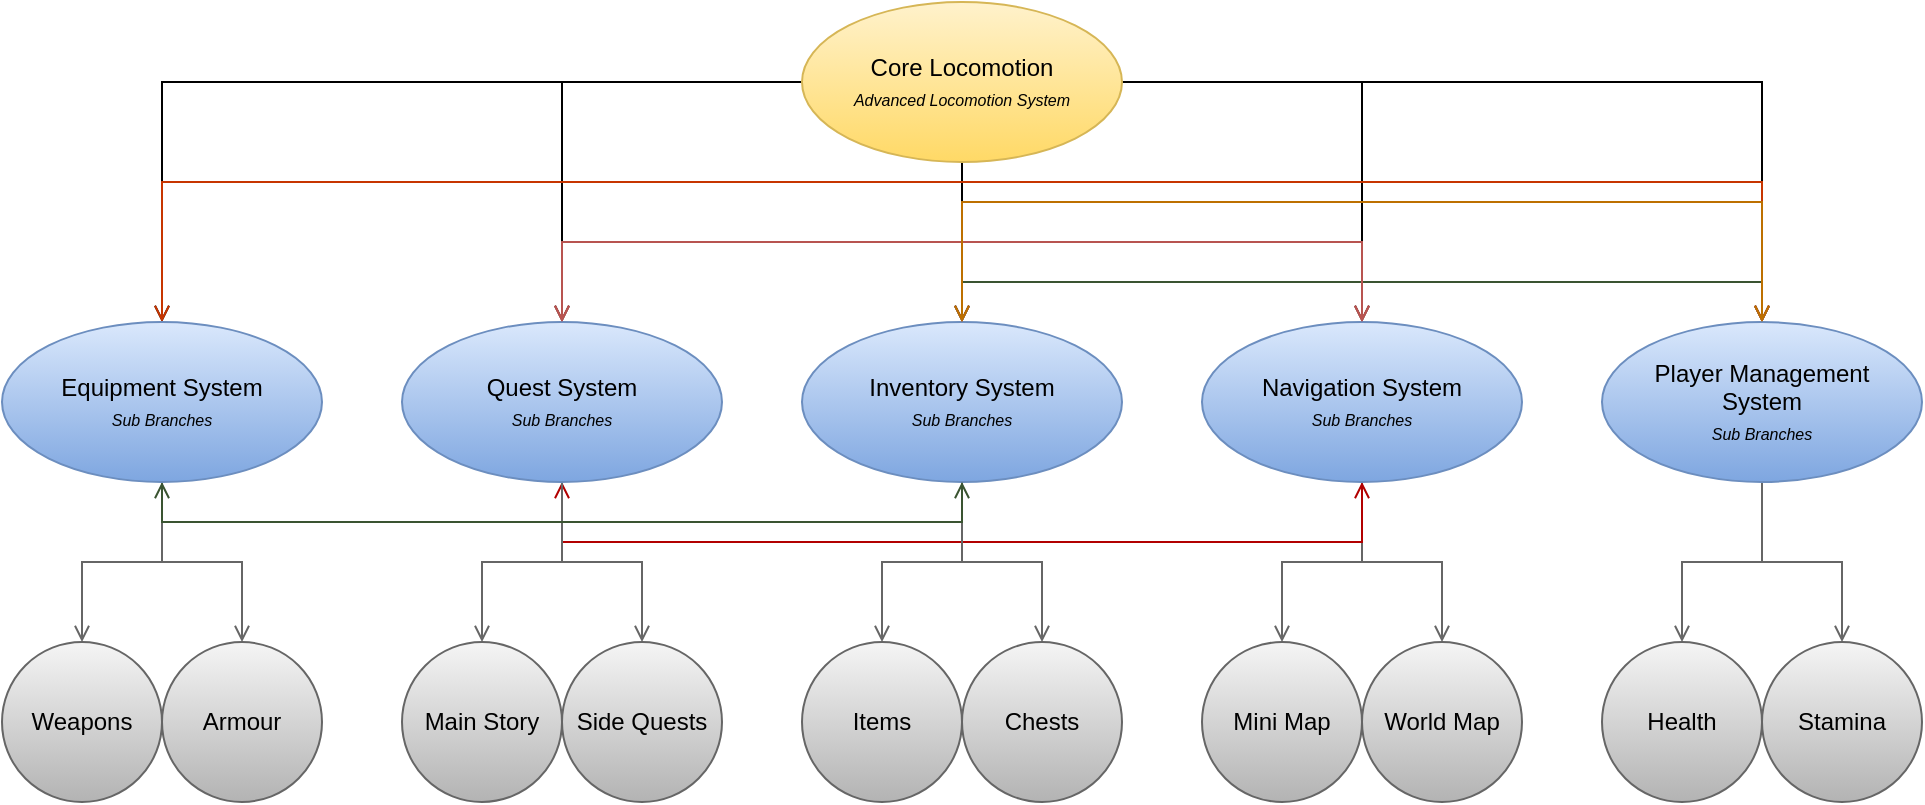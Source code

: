<mxfile version="13.1.9" type="github">
  <diagram id="3xTcBRRd2haKhJGFG5FI" name="Page-1">
    <mxGraphModel dx="1422" dy="764" grid="1" gridSize="10" guides="1" tooltips="1" connect="1" arrows="1" fold="1" page="1" pageScale="1" pageWidth="1200" pageHeight="1920" math="0" shadow="0">
      <root>
        <mxCell id="0" />
        <mxCell id="1" parent="0" />
        <mxCell id="0HQkJESwMkDg56A1Qlfi-15" style="edgeStyle=orthogonalEdgeStyle;rounded=0;orthogonalLoop=1;jettySize=auto;html=1;startArrow=none;startFill=0;endArrow=open;endFill=0;" edge="1" parent="1" source="N8fOM28-6-wo0cRxQvLK-1" target="0HQkJESwMkDg56A1Qlfi-4">
          <mxGeometry relative="1" as="geometry" />
        </mxCell>
        <mxCell id="0HQkJESwMkDg56A1Qlfi-16" style="edgeStyle=orthogonalEdgeStyle;rounded=0;orthogonalLoop=1;jettySize=auto;html=1;startArrow=none;startFill=0;endArrow=open;endFill=0;" edge="1" parent="1" source="N8fOM28-6-wo0cRxQvLK-1" target="0HQkJESwMkDg56A1Qlfi-3">
          <mxGeometry relative="1" as="geometry" />
        </mxCell>
        <mxCell id="0HQkJESwMkDg56A1Qlfi-17" style="edgeStyle=orthogonalEdgeStyle;rounded=0;orthogonalLoop=1;jettySize=auto;html=1;startArrow=none;startFill=0;endArrow=open;endFill=0;" edge="1" parent="1" source="N8fOM28-6-wo0cRxQvLK-1" target="0HQkJESwMkDg56A1Qlfi-1">
          <mxGeometry relative="1" as="geometry" />
        </mxCell>
        <mxCell id="0HQkJESwMkDg56A1Qlfi-18" style="edgeStyle=orthogonalEdgeStyle;rounded=0;orthogonalLoop=1;jettySize=auto;html=1;startArrow=none;startFill=0;endArrow=open;endFill=0;" edge="1" parent="1" source="N8fOM28-6-wo0cRxQvLK-1" target="0HQkJESwMkDg56A1Qlfi-2">
          <mxGeometry relative="1" as="geometry" />
        </mxCell>
        <mxCell id="0HQkJESwMkDg56A1Qlfi-19" style="edgeStyle=orthogonalEdgeStyle;rounded=0;orthogonalLoop=1;jettySize=auto;html=1;startArrow=none;startFill=0;endArrow=open;endFill=0;" edge="1" parent="1" source="N8fOM28-6-wo0cRxQvLK-1" target="N8fOM28-6-wo0cRxQvLK-2">
          <mxGeometry relative="1" as="geometry" />
        </mxCell>
        <mxCell id="N8fOM28-6-wo0cRxQvLK-1" value="Core Locomotion&lt;br&gt;&lt;font style=&quot;font-size: 8px&quot;&gt;&lt;i&gt;Advanced Locomotion System&lt;/i&gt;&lt;/font&gt;" style="ellipse;whiteSpace=wrap;html=1;gradientColor=#ffd966;fillColor=#fff2cc;strokeColor=#d6b656;" parent="1" vertex="1">
          <mxGeometry x="520" y="80" width="160" height="80" as="geometry" />
        </mxCell>
        <mxCell id="0HQkJESwMkDg56A1Qlfi-31" style="edgeStyle=orthogonalEdgeStyle;rounded=0;orthogonalLoop=1;jettySize=auto;html=1;gradientColor=#b3b3b3;fillColor=#f5f5f5;strokeColor=#666666;startArrow=none;startFill=0;endArrow=open;endFill=0;" edge="1" parent="1" source="N8fOM28-6-wo0cRxQvLK-2" target="0HQkJESwMkDg56A1Qlfi-26">
          <mxGeometry relative="1" as="geometry" />
        </mxCell>
        <mxCell id="0HQkJESwMkDg56A1Qlfi-32" style="edgeStyle=orthogonalEdgeStyle;rounded=0;orthogonalLoop=1;jettySize=auto;html=1;gradientColor=#b3b3b3;fillColor=#f5f5f5;strokeColor=#666666;startArrow=none;startFill=0;endArrow=open;endFill=0;" edge="1" parent="1" source="N8fOM28-6-wo0cRxQvLK-2" target="0HQkJESwMkDg56A1Qlfi-27">
          <mxGeometry relative="1" as="geometry" />
        </mxCell>
        <mxCell id="0HQkJESwMkDg56A1Qlfi-47" style="edgeStyle=orthogonalEdgeStyle;rounded=0;orthogonalLoop=1;jettySize=auto;html=1;gradientColor=#ea6b66;fillColor=#f8cecc;strokeColor=#b85450;startArrow=open;startFill=0;endArrow=open;endFill=0;dashed=1;" edge="1" parent="1" source="N8fOM28-6-wo0cRxQvLK-2" target="0HQkJESwMkDg56A1Qlfi-2">
          <mxGeometry relative="1" as="geometry">
            <Array as="points">
              <mxPoint x="800" y="200" />
              <mxPoint x="400" y="200" />
            </Array>
          </mxGeometry>
        </mxCell>
        <mxCell id="0HQkJESwMkDg56A1Qlfi-50" style="edgeStyle=orthogonalEdgeStyle;rounded=0;orthogonalLoop=1;jettySize=auto;html=1;startArrow=open;startFill=0;endArrow=open;endFill=0;fillColor=#e51400;strokeColor=#B20000;" edge="1" parent="1" source="N8fOM28-6-wo0cRxQvLK-2" target="0HQkJESwMkDg56A1Qlfi-2">
          <mxGeometry relative="1" as="geometry">
            <Array as="points">
              <mxPoint x="800" y="350" />
              <mxPoint x="400" y="350" />
            </Array>
          </mxGeometry>
        </mxCell>
        <mxCell id="N8fOM28-6-wo0cRxQvLK-2" value="Navigation System&lt;br&gt;&lt;span style=&quot;font-size: 8px&quot;&gt;&lt;i&gt;Sub Branches&lt;/i&gt;&lt;/span&gt;" style="ellipse;whiteSpace=wrap;html=1;gradientColor=#7ea6e0;fillColor=#dae8fc;strokeColor=#6c8ebf;" parent="1" vertex="1">
          <mxGeometry x="720" y="240" width="160" height="80" as="geometry" />
        </mxCell>
        <mxCell id="0HQkJESwMkDg56A1Qlfi-35" style="edgeStyle=orthogonalEdgeStyle;rounded=0;orthogonalLoop=1;jettySize=auto;html=1;gradientColor=#b3b3b3;fillColor=#f5f5f5;strokeColor=#666666;startArrow=none;startFill=0;endArrow=open;endFill=0;" edge="1" parent="1" source="0HQkJESwMkDg56A1Qlfi-1" target="0HQkJESwMkDg56A1Qlfi-33">
          <mxGeometry relative="1" as="geometry" />
        </mxCell>
        <mxCell id="0HQkJESwMkDg56A1Qlfi-36" style="edgeStyle=orthogonalEdgeStyle;rounded=0;orthogonalLoop=1;jettySize=auto;html=1;gradientColor=#b3b3b3;fillColor=#f5f5f5;strokeColor=#666666;startArrow=none;startFill=0;endArrow=open;endFill=0;" edge="1" parent="1" source="0HQkJESwMkDg56A1Qlfi-1" target="0HQkJESwMkDg56A1Qlfi-34">
          <mxGeometry relative="1" as="geometry" />
        </mxCell>
        <mxCell id="0HQkJESwMkDg56A1Qlfi-48" style="edgeStyle=orthogonalEdgeStyle;rounded=0;orthogonalLoop=1;jettySize=auto;html=1;fillColor=#6d8764;strokeColor=#3A5431;startArrow=open;startFill=0;endArrow=open;endFill=0;" edge="1" parent="1" source="0HQkJESwMkDg56A1Qlfi-1" target="0HQkJESwMkDg56A1Qlfi-4">
          <mxGeometry relative="1" as="geometry">
            <Array as="points">
              <mxPoint x="600" y="220" />
              <mxPoint x="1000" y="220" />
            </Array>
          </mxGeometry>
        </mxCell>
        <mxCell id="0HQkJESwMkDg56A1Qlfi-1" value="Inventory System&lt;br&gt;&lt;span style=&quot;font-size: 8px&quot;&gt;&lt;i&gt;Sub Branches&lt;/i&gt;&lt;/span&gt;" style="ellipse;whiteSpace=wrap;html=1;gradientColor=#7ea6e0;fillColor=#dae8fc;strokeColor=#6c8ebf;" vertex="1" parent="1">
          <mxGeometry x="520" y="240" width="160" height="80" as="geometry" />
        </mxCell>
        <mxCell id="0HQkJESwMkDg56A1Qlfi-39" style="edgeStyle=orthogonalEdgeStyle;rounded=0;orthogonalLoop=1;jettySize=auto;html=1;gradientColor=#b3b3b3;fillColor=#f5f5f5;strokeColor=#666666;startArrow=none;startFill=0;endArrow=open;endFill=0;" edge="1" parent="1" source="0HQkJESwMkDg56A1Qlfi-2" target="0HQkJESwMkDg56A1Qlfi-38">
          <mxGeometry relative="1" as="geometry" />
        </mxCell>
        <mxCell id="0HQkJESwMkDg56A1Qlfi-40" style="edgeStyle=orthogonalEdgeStyle;rounded=0;orthogonalLoop=1;jettySize=auto;html=1;gradientColor=#b3b3b3;fillColor=#f5f5f5;strokeColor=#666666;startArrow=none;startFill=0;endArrow=open;endFill=0;" edge="1" parent="1" source="0HQkJESwMkDg56A1Qlfi-2" target="0HQkJESwMkDg56A1Qlfi-37">
          <mxGeometry relative="1" as="geometry" />
        </mxCell>
        <mxCell id="0HQkJESwMkDg56A1Qlfi-2" value="Quest System&lt;br&gt;&lt;span style=&quot;font-size: 8px&quot;&gt;&lt;i&gt;Sub Branches&lt;/i&gt;&lt;/span&gt;" style="ellipse;whiteSpace=wrap;html=1;gradientColor=#7ea6e0;fillColor=#dae8fc;strokeColor=#6c8ebf;" vertex="1" parent="1">
          <mxGeometry x="320" y="240" width="160" height="80" as="geometry" />
        </mxCell>
        <mxCell id="0HQkJESwMkDg56A1Qlfi-43" style="edgeStyle=orthogonalEdgeStyle;rounded=0;orthogonalLoop=1;jettySize=auto;html=1;gradientColor=#b3b3b3;fillColor=#f5f5f5;strokeColor=#666666;startArrow=none;startFill=0;endArrow=open;endFill=0;" edge="1" parent="1" source="0HQkJESwMkDg56A1Qlfi-3" target="0HQkJESwMkDg56A1Qlfi-41">
          <mxGeometry relative="1" as="geometry" />
        </mxCell>
        <mxCell id="0HQkJESwMkDg56A1Qlfi-45" style="edgeStyle=orthogonalEdgeStyle;rounded=0;orthogonalLoop=1;jettySize=auto;html=1;gradientColor=#b3b3b3;fillColor=#f5f5f5;strokeColor=#666666;startArrow=none;startFill=0;endArrow=open;endFill=0;" edge="1" parent="1" source="0HQkJESwMkDg56A1Qlfi-3" target="0HQkJESwMkDg56A1Qlfi-42">
          <mxGeometry relative="1" as="geometry" />
        </mxCell>
        <mxCell id="0HQkJESwMkDg56A1Qlfi-46" style="edgeStyle=orthogonalEdgeStyle;rounded=0;orthogonalLoop=1;jettySize=auto;html=1;fillColor=#6d8764;strokeColor=#3A5431;startArrow=open;startFill=0;endArrow=open;endFill=0;" edge="1" parent="1" source="0HQkJESwMkDg56A1Qlfi-3" target="0HQkJESwMkDg56A1Qlfi-1">
          <mxGeometry relative="1" as="geometry">
            <Array as="points">
              <mxPoint x="200" y="340" />
              <mxPoint x="600" y="340" />
            </Array>
          </mxGeometry>
        </mxCell>
        <mxCell id="0HQkJESwMkDg56A1Qlfi-54" style="edgeStyle=orthogonalEdgeStyle;rounded=0;orthogonalLoop=1;jettySize=auto;html=1;startArrow=open;startFill=0;endArrow=open;endFill=0;fillColor=#fa6800;strokeColor=#C73500;" edge="1" parent="1" source="0HQkJESwMkDg56A1Qlfi-3" target="0HQkJESwMkDg56A1Qlfi-4">
          <mxGeometry relative="1" as="geometry">
            <Array as="points">
              <mxPoint x="200" y="170" />
              <mxPoint x="1000" y="170" />
            </Array>
          </mxGeometry>
        </mxCell>
        <mxCell id="0HQkJESwMkDg56A1Qlfi-3" value="Equipment System&lt;br&gt;&lt;span style=&quot;font-size: 8px&quot;&gt;&lt;i&gt;Sub Branches&lt;/i&gt;&lt;/span&gt;" style="ellipse;whiteSpace=wrap;html=1;gradientColor=#7ea6e0;fillColor=#dae8fc;strokeColor=#6c8ebf;" vertex="1" parent="1">
          <mxGeometry x="120" y="240" width="160" height="80" as="geometry" />
        </mxCell>
        <mxCell id="0HQkJESwMkDg56A1Qlfi-28" style="edgeStyle=orthogonalEdgeStyle;rounded=0;orthogonalLoop=1;jettySize=auto;html=1;gradientColor=#b3b3b3;fillColor=#f5f5f5;strokeColor=#666666;startArrow=none;startFill=0;endArrow=open;endFill=0;" edge="1" parent="1" source="0HQkJESwMkDg56A1Qlfi-4" target="0HQkJESwMkDg56A1Qlfi-23">
          <mxGeometry relative="1" as="geometry" />
        </mxCell>
        <mxCell id="0HQkJESwMkDg56A1Qlfi-29" style="edgeStyle=orthogonalEdgeStyle;rounded=0;orthogonalLoop=1;jettySize=auto;html=1;gradientColor=#b3b3b3;fillColor=#f5f5f5;strokeColor=#666666;startArrow=none;startFill=0;endArrow=open;endFill=0;" edge="1" parent="1" source="0HQkJESwMkDg56A1Qlfi-4" target="0HQkJESwMkDg56A1Qlfi-25">
          <mxGeometry relative="1" as="geometry" />
        </mxCell>
        <mxCell id="0HQkJESwMkDg56A1Qlfi-51" style="edgeStyle=orthogonalEdgeStyle;rounded=0;orthogonalLoop=1;jettySize=auto;html=1;dashed=1;startArrow=open;startFill=0;endArrow=open;endFill=0;gradientColor=#ea6b66;fillColor=#f8cecc;strokeColor=#b85450;" edge="1" parent="1" source="0HQkJESwMkDg56A1Qlfi-4" target="0HQkJESwMkDg56A1Qlfi-1">
          <mxGeometry relative="1" as="geometry">
            <Array as="points">
              <mxPoint x="1000" y="180" />
              <mxPoint x="600" y="180" />
            </Array>
          </mxGeometry>
        </mxCell>
        <mxCell id="0HQkJESwMkDg56A1Qlfi-4" value="Player Management &lt;br&gt;System&lt;br&gt;&lt;span style=&quot;font-size: 8px&quot;&gt;&lt;i&gt;Sub Branches&lt;/i&gt;&lt;/span&gt;" style="ellipse;whiteSpace=wrap;html=1;gradientColor=#7ea6e0;fillColor=#dae8fc;strokeColor=#6c8ebf;" vertex="1" parent="1">
          <mxGeometry x="920" y="240" width="160" height="80" as="geometry" />
        </mxCell>
        <mxCell id="0HQkJESwMkDg56A1Qlfi-23" value="Stamina" style="ellipse;whiteSpace=wrap;html=1;aspect=fixed;gradientColor=#b3b3b3;fillColor=#f5f5f5;strokeColor=#666666;" vertex="1" parent="1">
          <mxGeometry x="1000" y="400" width="80" height="80" as="geometry" />
        </mxCell>
        <mxCell id="0HQkJESwMkDg56A1Qlfi-25" value="Health" style="ellipse;whiteSpace=wrap;html=1;aspect=fixed;gradientColor=#b3b3b3;fillColor=#f5f5f5;strokeColor=#666666;" vertex="1" parent="1">
          <mxGeometry x="920" y="400" width="80" height="80" as="geometry" />
        </mxCell>
        <mxCell id="0HQkJESwMkDg56A1Qlfi-26" value="World Map" style="ellipse;whiteSpace=wrap;html=1;aspect=fixed;gradientColor=#b3b3b3;fillColor=#f5f5f5;strokeColor=#666666;" vertex="1" parent="1">
          <mxGeometry x="800" y="400" width="80" height="80" as="geometry" />
        </mxCell>
        <mxCell id="0HQkJESwMkDg56A1Qlfi-27" value="Mini Map" style="ellipse;whiteSpace=wrap;html=1;aspect=fixed;gradientColor=#b3b3b3;fillColor=#f5f5f5;strokeColor=#666666;" vertex="1" parent="1">
          <mxGeometry x="720" y="400" width="80" height="80" as="geometry" />
        </mxCell>
        <mxCell id="0HQkJESwMkDg56A1Qlfi-33" value="Chests" style="ellipse;whiteSpace=wrap;html=1;aspect=fixed;gradientColor=#b3b3b3;fillColor=#f5f5f5;strokeColor=#666666;" vertex="1" parent="1">
          <mxGeometry x="600" y="400" width="80" height="80" as="geometry" />
        </mxCell>
        <mxCell id="0HQkJESwMkDg56A1Qlfi-34" value="Items" style="ellipse;whiteSpace=wrap;html=1;aspect=fixed;gradientColor=#b3b3b3;fillColor=#f5f5f5;strokeColor=#666666;" vertex="1" parent="1">
          <mxGeometry x="520" y="400" width="80" height="80" as="geometry" />
        </mxCell>
        <mxCell id="0HQkJESwMkDg56A1Qlfi-37" value="Side Quests" style="ellipse;whiteSpace=wrap;html=1;aspect=fixed;gradientColor=#b3b3b3;fillColor=#f5f5f5;strokeColor=#666666;" vertex="1" parent="1">
          <mxGeometry x="400" y="400" width="80" height="80" as="geometry" />
        </mxCell>
        <mxCell id="0HQkJESwMkDg56A1Qlfi-38" value="Main Story" style="ellipse;whiteSpace=wrap;html=1;aspect=fixed;gradientColor=#b3b3b3;fillColor=#f5f5f5;strokeColor=#666666;" vertex="1" parent="1">
          <mxGeometry x="320" y="400" width="80" height="80" as="geometry" />
        </mxCell>
        <mxCell id="0HQkJESwMkDg56A1Qlfi-41" value="Armour" style="ellipse;whiteSpace=wrap;html=1;aspect=fixed;gradientColor=#b3b3b3;fillColor=#f5f5f5;strokeColor=#666666;" vertex="1" parent="1">
          <mxGeometry x="200" y="400" width="80" height="80" as="geometry" />
        </mxCell>
        <mxCell id="0HQkJESwMkDg56A1Qlfi-42" value="Weapons" style="ellipse;whiteSpace=wrap;html=1;aspect=fixed;gradientColor=#b3b3b3;fillColor=#f5f5f5;strokeColor=#666666;" vertex="1" parent="1">
          <mxGeometry x="120" y="400" width="80" height="80" as="geometry" />
        </mxCell>
        <mxCell id="0HQkJESwMkDg56A1Qlfi-52" style="edgeStyle=orthogonalEdgeStyle;rounded=0;orthogonalLoop=1;jettySize=auto;html=1;gradientColor=#ea6b66;fillColor=#f8cecc;strokeColor=#b85450;startArrow=open;startFill=0;endArrow=open;endFill=0;" edge="1" parent="1">
          <mxGeometry relative="1" as="geometry">
            <mxPoint x="800" y="240.0" as="sourcePoint" />
            <mxPoint x="400" y="240.0" as="targetPoint" />
            <Array as="points">
              <mxPoint x="800" y="200" />
              <mxPoint x="400" y="200" />
            </Array>
          </mxGeometry>
        </mxCell>
        <mxCell id="0HQkJESwMkDg56A1Qlfi-53" style="edgeStyle=orthogonalEdgeStyle;rounded=0;orthogonalLoop=1;jettySize=auto;html=1;startArrow=open;startFill=0;endArrow=open;endFill=0;fillColor=#f0a30a;strokeColor=#BD7000;" edge="1" parent="1">
          <mxGeometry relative="1" as="geometry">
            <mxPoint x="1000" y="240.0" as="sourcePoint" />
            <mxPoint x="600" y="240.0" as="targetPoint" />
            <Array as="points">
              <mxPoint x="1000" y="180" />
              <mxPoint x="600" y="180" />
            </Array>
          </mxGeometry>
        </mxCell>
      </root>
    </mxGraphModel>
  </diagram>
</mxfile>
